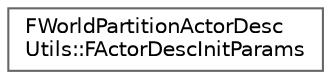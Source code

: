 digraph "Graphical Class Hierarchy"
{
 // INTERACTIVE_SVG=YES
 // LATEX_PDF_SIZE
  bgcolor="transparent";
  edge [fontname=Helvetica,fontsize=10,labelfontname=Helvetica,labelfontsize=10];
  node [fontname=Helvetica,fontsize=10,shape=box,height=0.2,width=0.4];
  rankdir="LR";
  Node0 [id="Node000000",label="FWorldPartitionActorDesc\lUtils::FActorDescInitParams",height=0.2,width=0.4,color="grey40", fillcolor="white", style="filled",URL="$d5/de2/structFWorldPartitionActorDescUtils_1_1FActorDescInitParams.html",tooltip=" "];
}
